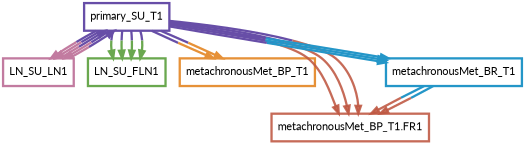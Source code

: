 digraph  {
dpi=600;size=3.5;
LN_SU_FLN1 [color="#6aa84fff", fillcolor=white, fontname=Lato, penwidth="3.0", shape=box];
LN_SU_LN1 [color="#c27ba0ff", fillcolor=white, fontname=Lato, penwidth="3.0", shape=box];
metachronousMet_BP_T1 [color="#e69138ff", fillcolor=white, fontname=Lato, penwidth="3.0", shape=box];
"metachronousMet_BP_T1.FR1" [color="#be5742e1", fillcolor=white, fontname=Lato, penwidth="3.0", shape=box];
metachronousMet_BR_T1 [color="#2496c8ff", fillcolor=white, fontname=Lato, penwidth="3.0", shape=box];
primary_SU_T1 [color="#674ea7ff", fillcolor=white, fontname=Lato, penwidth="3.0", shape=box];
LN_SU_LN1 -> primary_SU_T1  [color="#c27ba0ff;0.5:#674ea7ff", key=0, penwidth=3];
LN_SU_LN1 -> primary_SU_T1  [color="#c27ba0ff;0.5:#674ea7ff", key=1, penwidth=3];
metachronousMet_BR_T1 -> "metachronousMet_BP_T1.FR1"  [color="#2496c8ff;0.5:#be5742e1", key=0, penwidth=3];
metachronousMet_BR_T1 -> "metachronousMet_BP_T1.FR1"  [color="#2496c8ff;0.5:#be5742e1", key=1, penwidth=3];
primary_SU_T1 -> LN_SU_FLN1  [color="#674ea7ff;0.5:#6aa84fff", key=0, penwidth=3];
primary_SU_T1 -> LN_SU_FLN1  [color="#674ea7ff;0.5:#6aa84fff", key=1, penwidth=3];
primary_SU_T1 -> LN_SU_FLN1  [color="#674ea7ff;0.5:#6aa84fff", key=2, penwidth=3];
primary_SU_T1 -> LN_SU_FLN1  [color="#674ea7ff;0.5:#6aa84fff", key=3, penwidth=3];
primary_SU_T1 -> LN_SU_LN1  [color="#674ea7ff;0.5:#c27ba0ff", key=0, penwidth=3];
primary_SU_T1 -> LN_SU_LN1  [color="#674ea7ff;0.5:#c27ba0ff", key=1, penwidth=3];
primary_SU_T1 -> LN_SU_LN1  [color="#674ea7ff;0.5:#c27ba0ff", key=2, penwidth=3];
primary_SU_T1 -> metachronousMet_BP_T1  [color="#674ea7ff;0.5:#e69138ff", key=0, penwidth=3];
primary_SU_T1 -> metachronousMet_BP_T1  [color="#674ea7ff;0.5:#e69138ff", key=1, penwidth=3];
primary_SU_T1 -> "metachronousMet_BP_T1.FR1"  [color="#674ea7ff;0.5:#be5742e1", key=0, penwidth=3];
primary_SU_T1 -> "metachronousMet_BP_T1.FR1"  [color="#674ea7ff;0.5:#be5742e1", key=1, penwidth=3];
primary_SU_T1 -> "metachronousMet_BP_T1.FR1"  [color="#674ea7ff;0.5:#be5742e1", key=2, penwidth=3];
primary_SU_T1 -> metachronousMet_BR_T1  [color="#674ea7ff;0.5:#2496c8ff", key=0, penwidth=3];
primary_SU_T1 -> metachronousMet_BR_T1  [color="#674ea7ff;0.5:#2496c8ff", key=1, penwidth=3];
primary_SU_T1 -> metachronousMet_BR_T1  [color="#674ea7ff;0.5:#2496c8ff", key=2, penwidth=3];
}
